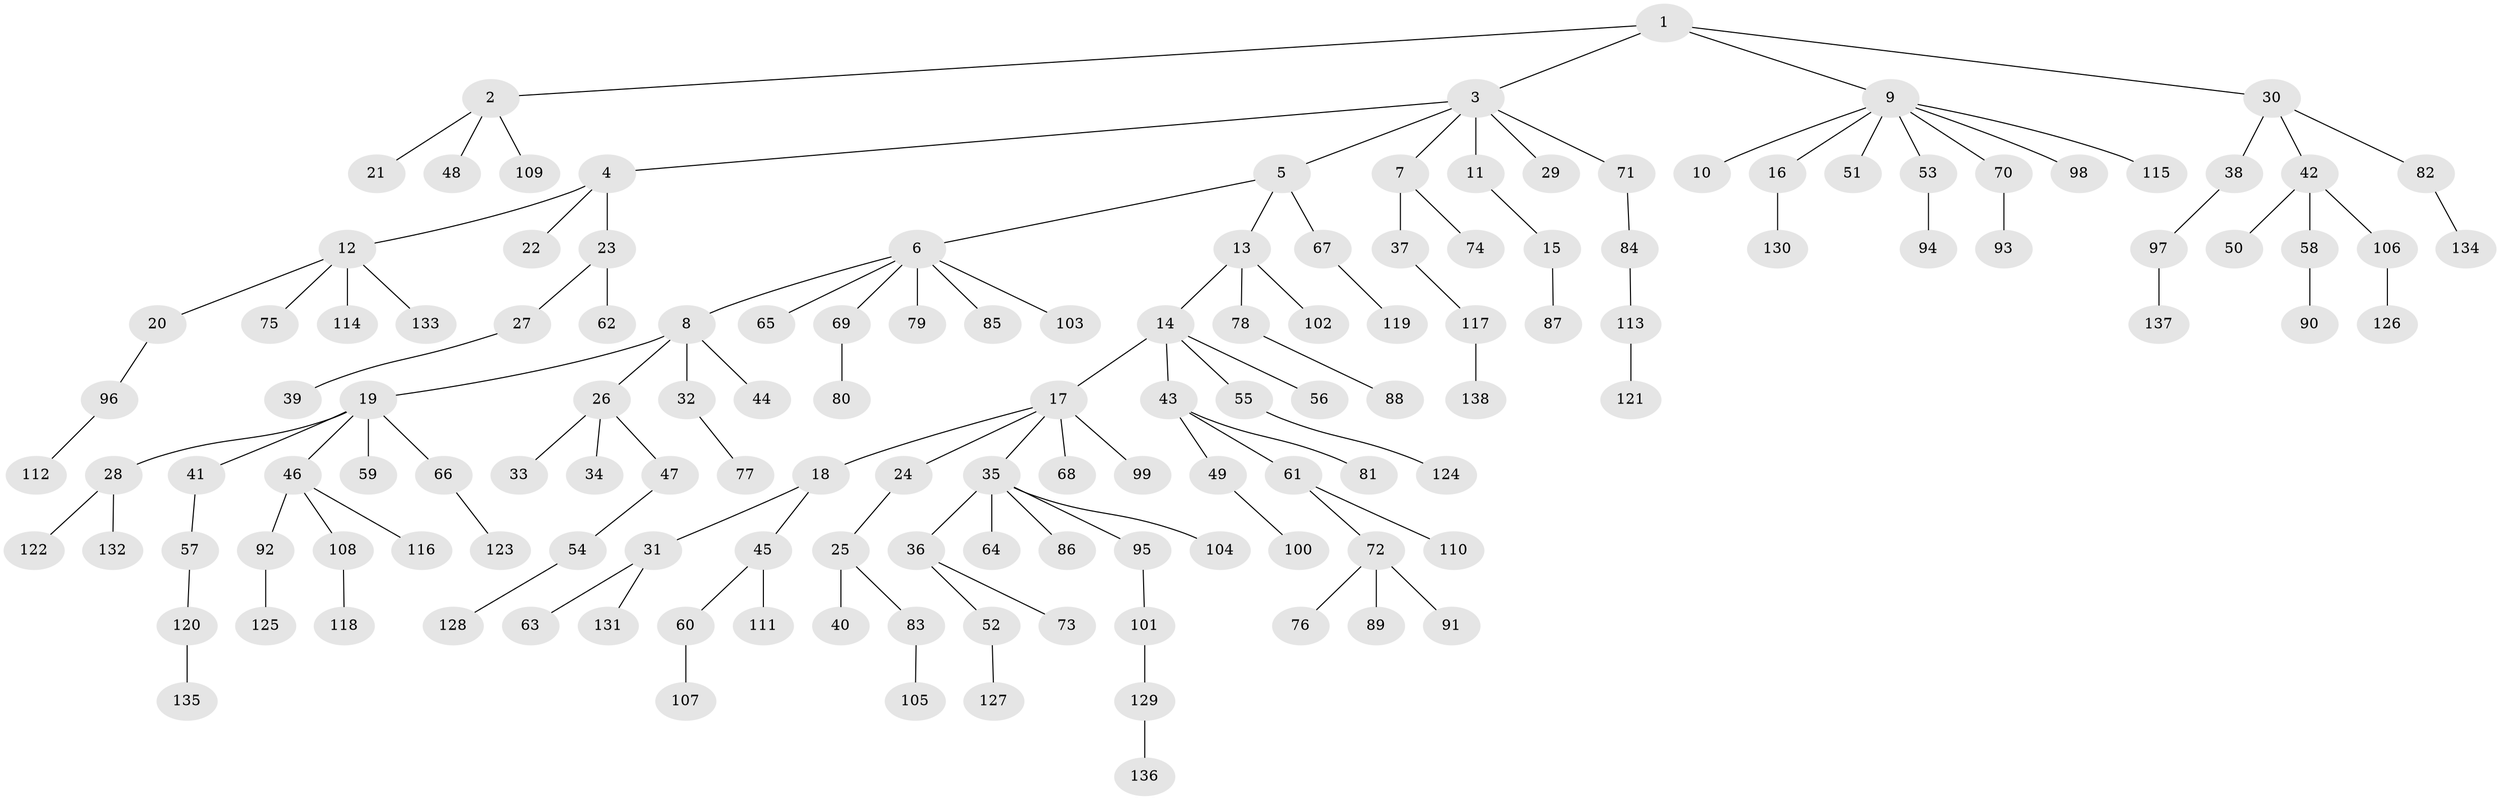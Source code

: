 // coarse degree distribution, {15: 0.01818181818181818, 6: 0.03636363636363636, 2: 0.16363636363636364, 3: 0.03636363636363636, 13: 0.01818181818181818, 5: 0.01818181818181818, 1: 0.7090909090909091}
// Generated by graph-tools (version 1.1) at 2025/19/03/04/25 18:19:17]
// undirected, 138 vertices, 137 edges
graph export_dot {
graph [start="1"]
  node [color=gray90,style=filled];
  1;
  2;
  3;
  4;
  5;
  6;
  7;
  8;
  9;
  10;
  11;
  12;
  13;
  14;
  15;
  16;
  17;
  18;
  19;
  20;
  21;
  22;
  23;
  24;
  25;
  26;
  27;
  28;
  29;
  30;
  31;
  32;
  33;
  34;
  35;
  36;
  37;
  38;
  39;
  40;
  41;
  42;
  43;
  44;
  45;
  46;
  47;
  48;
  49;
  50;
  51;
  52;
  53;
  54;
  55;
  56;
  57;
  58;
  59;
  60;
  61;
  62;
  63;
  64;
  65;
  66;
  67;
  68;
  69;
  70;
  71;
  72;
  73;
  74;
  75;
  76;
  77;
  78;
  79;
  80;
  81;
  82;
  83;
  84;
  85;
  86;
  87;
  88;
  89;
  90;
  91;
  92;
  93;
  94;
  95;
  96;
  97;
  98;
  99;
  100;
  101;
  102;
  103;
  104;
  105;
  106;
  107;
  108;
  109;
  110;
  111;
  112;
  113;
  114;
  115;
  116;
  117;
  118;
  119;
  120;
  121;
  122;
  123;
  124;
  125;
  126;
  127;
  128;
  129;
  130;
  131;
  132;
  133;
  134;
  135;
  136;
  137;
  138;
  1 -- 2;
  1 -- 3;
  1 -- 9;
  1 -- 30;
  2 -- 21;
  2 -- 48;
  2 -- 109;
  3 -- 4;
  3 -- 5;
  3 -- 7;
  3 -- 11;
  3 -- 29;
  3 -- 71;
  4 -- 12;
  4 -- 22;
  4 -- 23;
  5 -- 6;
  5 -- 13;
  5 -- 67;
  6 -- 8;
  6 -- 65;
  6 -- 69;
  6 -- 79;
  6 -- 85;
  6 -- 103;
  7 -- 37;
  7 -- 74;
  8 -- 19;
  8 -- 26;
  8 -- 32;
  8 -- 44;
  9 -- 10;
  9 -- 16;
  9 -- 51;
  9 -- 53;
  9 -- 70;
  9 -- 98;
  9 -- 115;
  11 -- 15;
  12 -- 20;
  12 -- 75;
  12 -- 114;
  12 -- 133;
  13 -- 14;
  13 -- 78;
  13 -- 102;
  14 -- 17;
  14 -- 43;
  14 -- 55;
  14 -- 56;
  15 -- 87;
  16 -- 130;
  17 -- 18;
  17 -- 24;
  17 -- 35;
  17 -- 68;
  17 -- 99;
  18 -- 31;
  18 -- 45;
  19 -- 28;
  19 -- 41;
  19 -- 46;
  19 -- 59;
  19 -- 66;
  20 -- 96;
  23 -- 27;
  23 -- 62;
  24 -- 25;
  25 -- 40;
  25 -- 83;
  26 -- 33;
  26 -- 34;
  26 -- 47;
  27 -- 39;
  28 -- 122;
  28 -- 132;
  30 -- 38;
  30 -- 42;
  30 -- 82;
  31 -- 63;
  31 -- 131;
  32 -- 77;
  35 -- 36;
  35 -- 64;
  35 -- 86;
  35 -- 95;
  35 -- 104;
  36 -- 52;
  36 -- 73;
  37 -- 117;
  38 -- 97;
  41 -- 57;
  42 -- 50;
  42 -- 58;
  42 -- 106;
  43 -- 49;
  43 -- 61;
  43 -- 81;
  45 -- 60;
  45 -- 111;
  46 -- 92;
  46 -- 108;
  46 -- 116;
  47 -- 54;
  49 -- 100;
  52 -- 127;
  53 -- 94;
  54 -- 128;
  55 -- 124;
  57 -- 120;
  58 -- 90;
  60 -- 107;
  61 -- 72;
  61 -- 110;
  66 -- 123;
  67 -- 119;
  69 -- 80;
  70 -- 93;
  71 -- 84;
  72 -- 76;
  72 -- 89;
  72 -- 91;
  78 -- 88;
  82 -- 134;
  83 -- 105;
  84 -- 113;
  92 -- 125;
  95 -- 101;
  96 -- 112;
  97 -- 137;
  101 -- 129;
  106 -- 126;
  108 -- 118;
  113 -- 121;
  117 -- 138;
  120 -- 135;
  129 -- 136;
}
